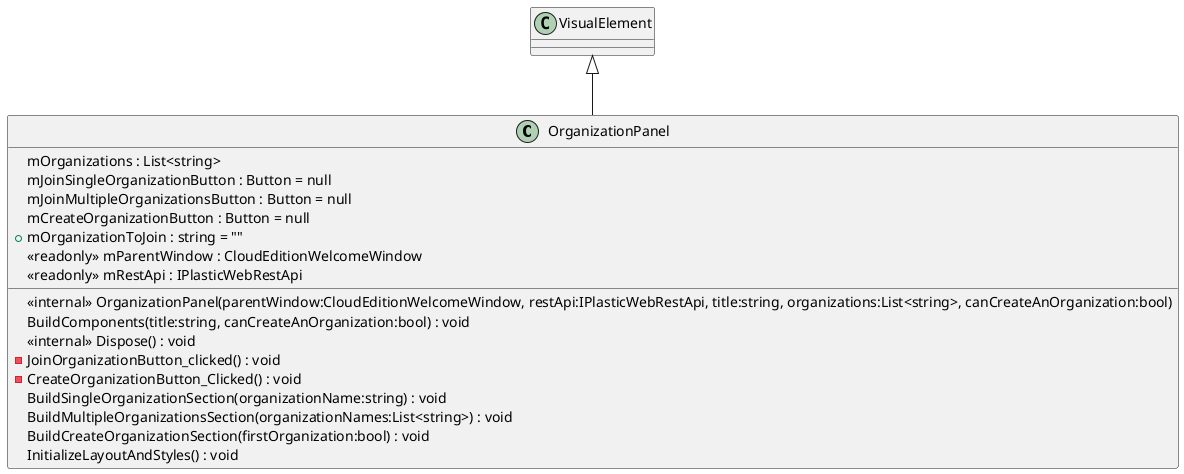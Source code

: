 @startuml
class OrganizationPanel {
    <<internal>> OrganizationPanel(parentWindow:CloudEditionWelcomeWindow, restApi:IPlasticWebRestApi, title:string, organizations:List<string>, canCreateAnOrganization:bool)
    BuildComponents(title:string, canCreateAnOrganization:bool) : void
    <<internal>> Dispose() : void
    - JoinOrganizationButton_clicked() : void
    - CreateOrganizationButton_Clicked() : void
    BuildSingleOrganizationSection(organizationName:string) : void
    BuildMultipleOrganizationsSection(organizationNames:List<string>) : void
    BuildCreateOrganizationSection(firstOrganization:bool) : void
    InitializeLayoutAndStyles() : void
    mOrganizations : List<string>
    mJoinSingleOrganizationButton : Button = null
    mJoinMultipleOrganizationsButton : Button = null
    mCreateOrganizationButton : Button = null
    + mOrganizationToJoin : string = ""
    <<readonly>> mParentWindow : CloudEditionWelcomeWindow
    <<readonly>> mRestApi : IPlasticWebRestApi
}
VisualElement <|-- OrganizationPanel
@enduml
